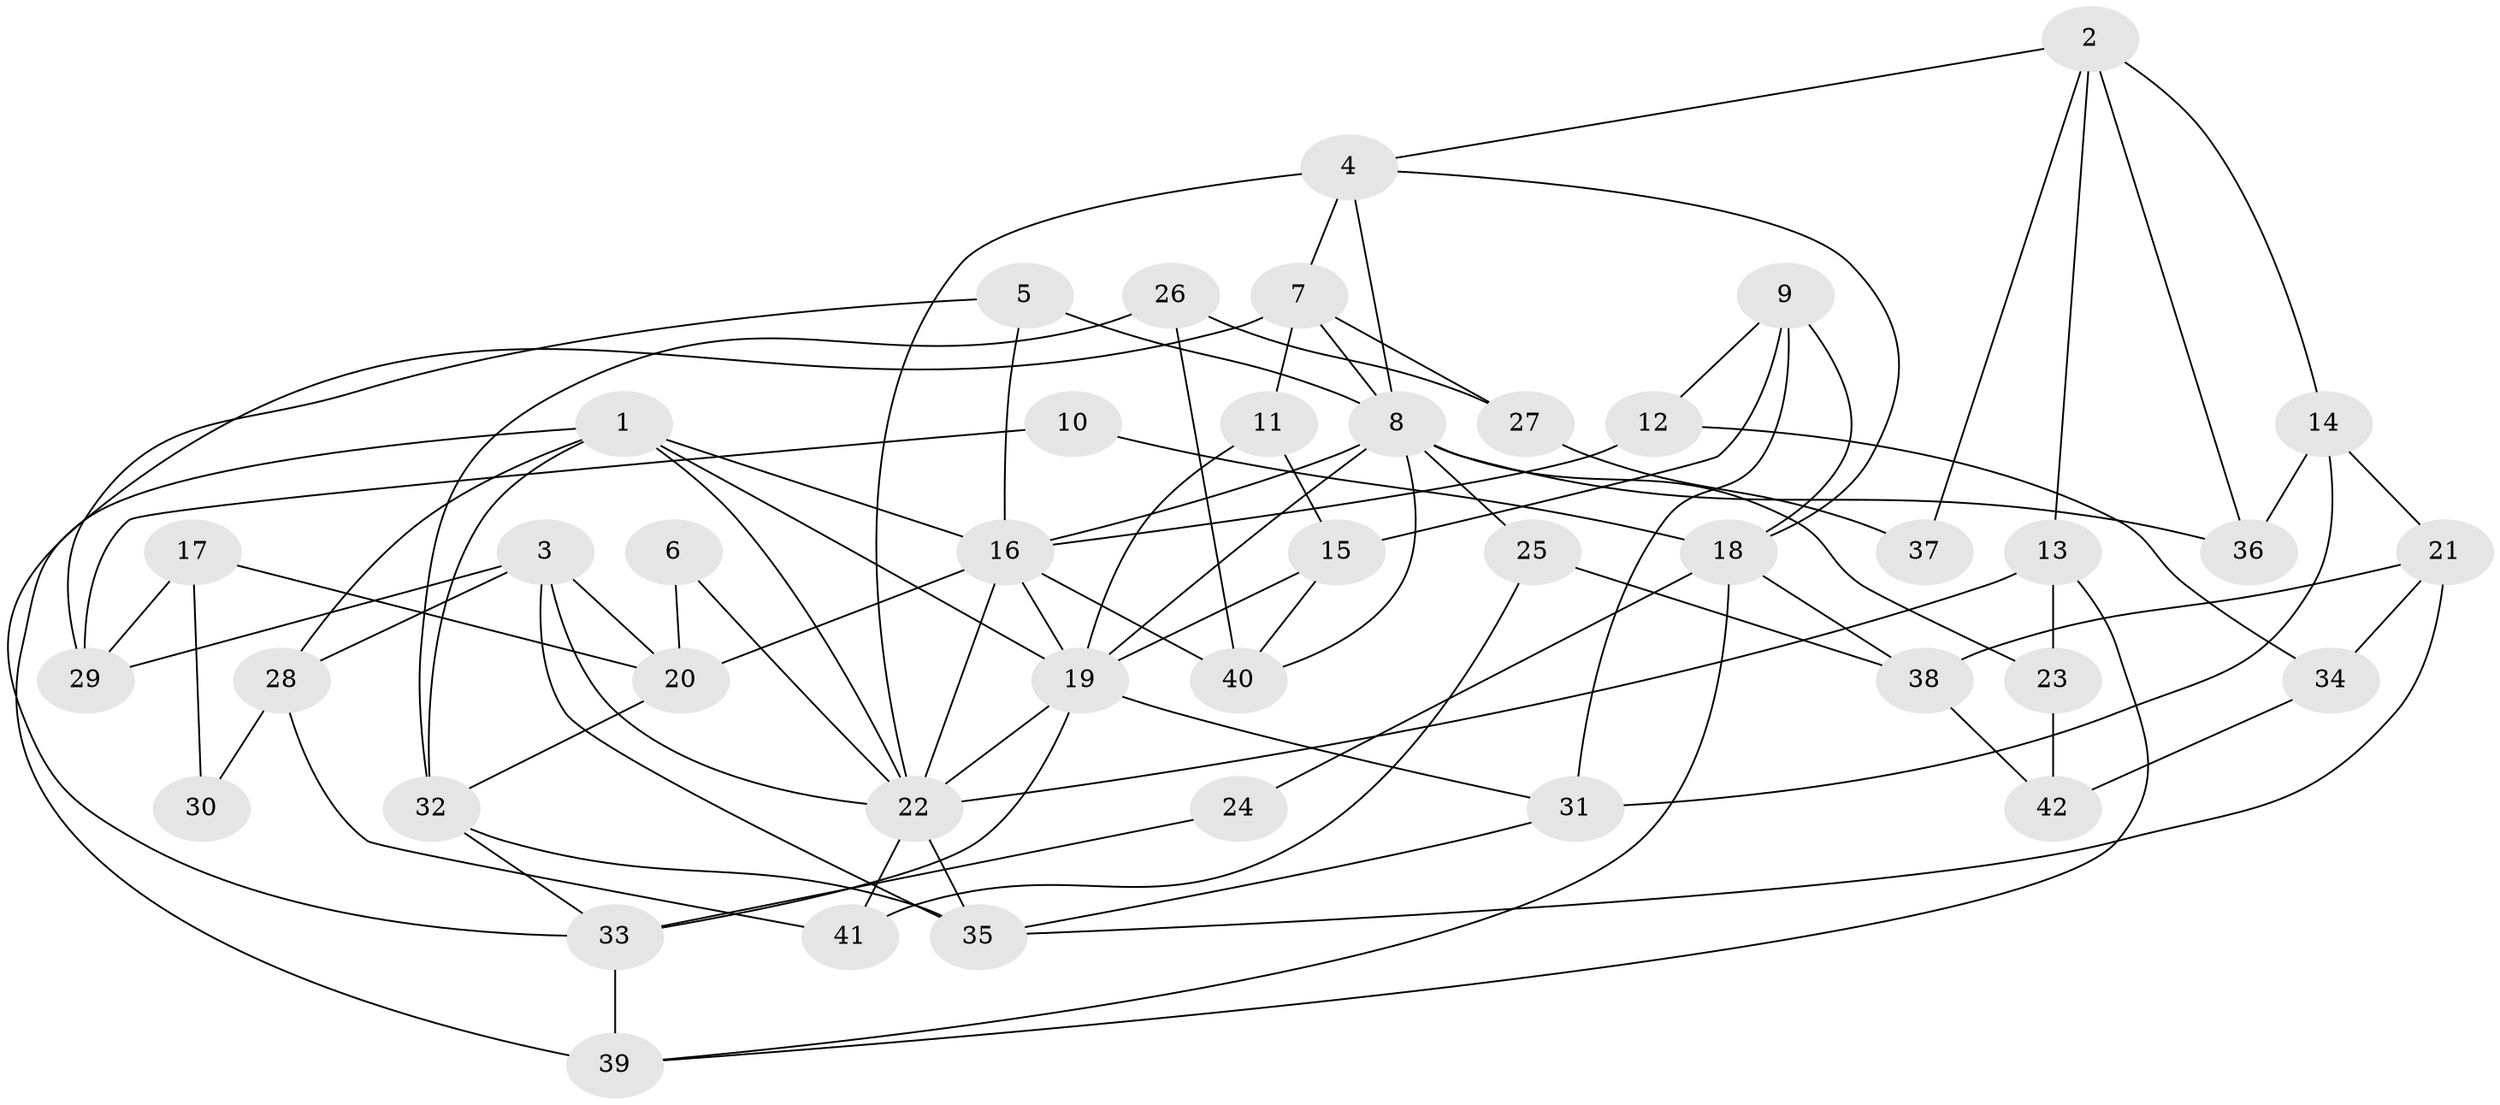 // original degree distribution, {5: 0.2711864406779661, 6: 0.03389830508474576, 4: 0.288135593220339, 3: 0.3050847457627119, 2: 0.06779661016949153, 7: 0.03389830508474576}
// Generated by graph-tools (version 1.1) at 2025/51/03/04/25 22:51:17]
// undirected, 42 vertices, 88 edges
graph export_dot {
  node [color=gray90,style=filled];
  1;
  2;
  3;
  4;
  5;
  6;
  7;
  8;
  9;
  10;
  11;
  12;
  13;
  14;
  15;
  16;
  17;
  18;
  19;
  20;
  21;
  22;
  23;
  24;
  25;
  26;
  27;
  28;
  29;
  30;
  31;
  32;
  33;
  34;
  35;
  36;
  37;
  38;
  39;
  40;
  41;
  42;
  1 -- 16 [weight=1.0];
  1 -- 19 [weight=2.0];
  1 -- 22 [weight=1.0];
  1 -- 28 [weight=1.0];
  1 -- 32 [weight=1.0];
  1 -- 39 [weight=2.0];
  2 -- 4 [weight=1.0];
  2 -- 13 [weight=1.0];
  2 -- 14 [weight=1.0];
  2 -- 36 [weight=1.0];
  2 -- 37 [weight=1.0];
  3 -- 20 [weight=1.0];
  3 -- 22 [weight=1.0];
  3 -- 28 [weight=1.0];
  3 -- 29 [weight=1.0];
  3 -- 35 [weight=1.0];
  4 -- 7 [weight=1.0];
  4 -- 8 [weight=1.0];
  4 -- 18 [weight=1.0];
  4 -- 22 [weight=2.0];
  5 -- 8 [weight=2.0];
  5 -- 16 [weight=1.0];
  5 -- 29 [weight=1.0];
  6 -- 20 [weight=1.0];
  6 -- 22 [weight=2.0];
  7 -- 8 [weight=1.0];
  7 -- 11 [weight=1.0];
  7 -- 27 [weight=1.0];
  7 -- 33 [weight=1.0];
  8 -- 16 [weight=2.0];
  8 -- 19 [weight=1.0];
  8 -- 23 [weight=1.0];
  8 -- 25 [weight=1.0];
  8 -- 36 [weight=1.0];
  8 -- 40 [weight=1.0];
  9 -- 12 [weight=1.0];
  9 -- 15 [weight=1.0];
  9 -- 18 [weight=1.0];
  9 -- 31 [weight=1.0];
  10 -- 18 [weight=1.0];
  10 -- 29 [weight=1.0];
  11 -- 15 [weight=1.0];
  11 -- 19 [weight=2.0];
  12 -- 16 [weight=2.0];
  12 -- 34 [weight=1.0];
  13 -- 22 [weight=1.0];
  13 -- 23 [weight=1.0];
  13 -- 39 [weight=1.0];
  14 -- 21 [weight=1.0];
  14 -- 31 [weight=1.0];
  14 -- 36 [weight=1.0];
  15 -- 19 [weight=1.0];
  15 -- 40 [weight=1.0];
  16 -- 19 [weight=1.0];
  16 -- 20 [weight=1.0];
  16 -- 22 [weight=1.0];
  16 -- 40 [weight=2.0];
  17 -- 20 [weight=1.0];
  17 -- 29 [weight=1.0];
  17 -- 30 [weight=1.0];
  18 -- 24 [weight=1.0];
  18 -- 38 [weight=1.0];
  18 -- 39 [weight=1.0];
  19 -- 22 [weight=2.0];
  19 -- 31 [weight=1.0];
  19 -- 33 [weight=1.0];
  20 -- 32 [weight=1.0];
  21 -- 34 [weight=1.0];
  21 -- 35 [weight=1.0];
  21 -- 38 [weight=1.0];
  22 -- 35 [weight=1.0];
  22 -- 41 [weight=1.0];
  23 -- 42 [weight=1.0];
  24 -- 33 [weight=1.0];
  25 -- 38 [weight=1.0];
  25 -- 41 [weight=1.0];
  26 -- 27 [weight=1.0];
  26 -- 32 [weight=1.0];
  26 -- 40 [weight=1.0];
  27 -- 37 [weight=1.0];
  28 -- 30 [weight=1.0];
  28 -- 41 [weight=1.0];
  31 -- 35 [weight=1.0];
  32 -- 33 [weight=1.0];
  32 -- 35 [weight=1.0];
  33 -- 39 [weight=1.0];
  34 -- 42 [weight=1.0];
  38 -- 42 [weight=1.0];
}
